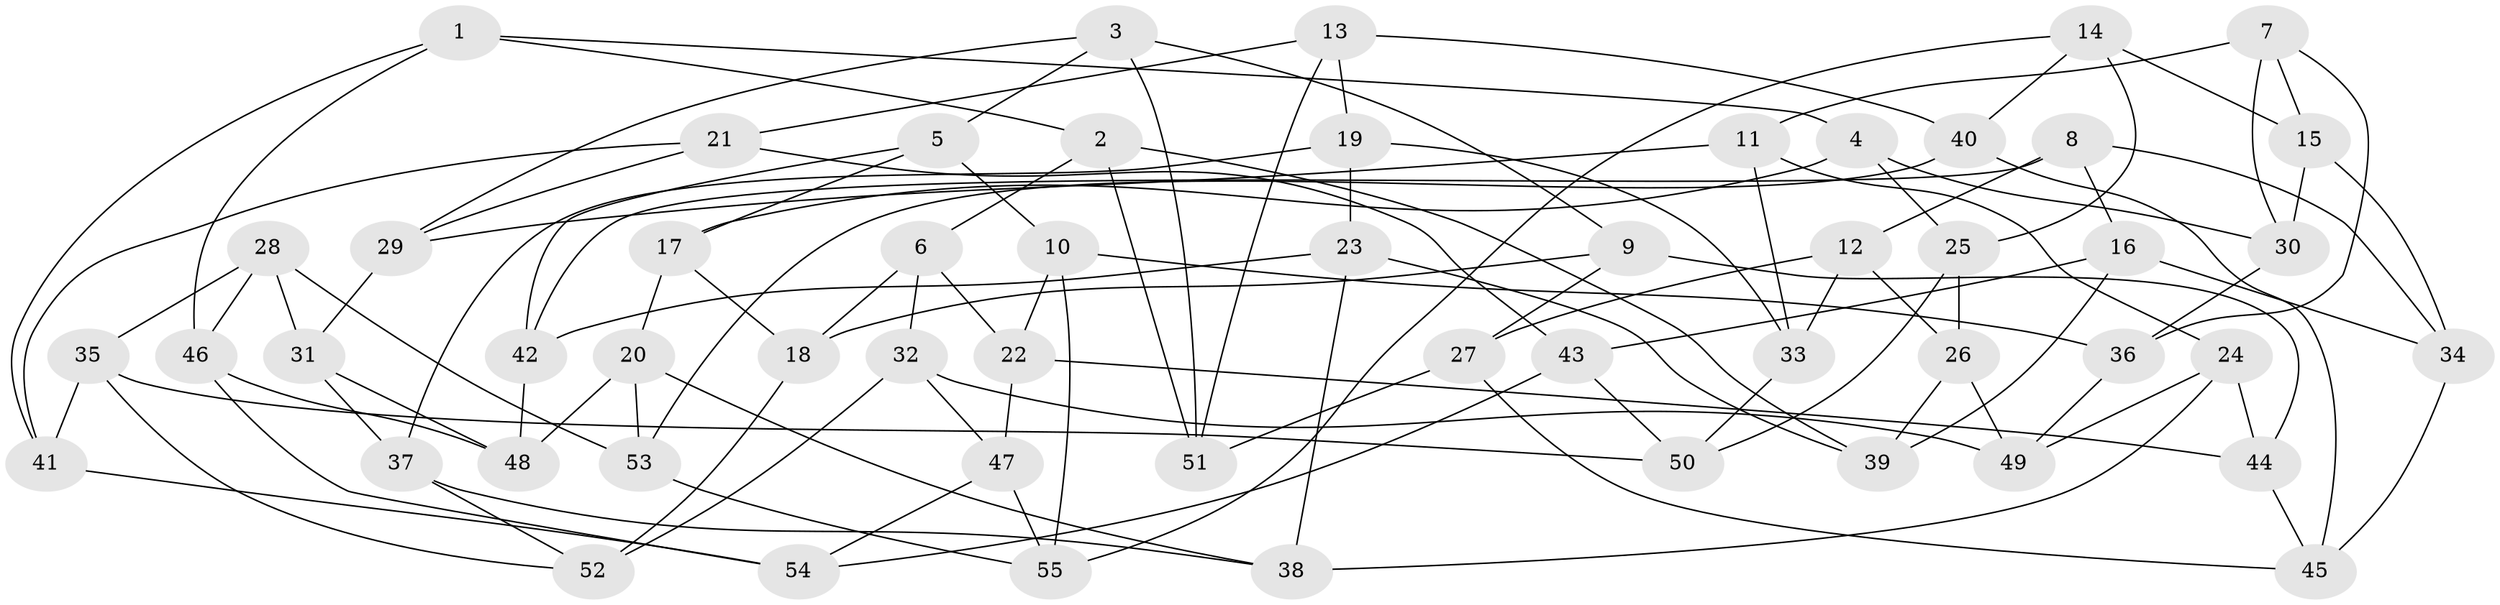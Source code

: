 // Generated by graph-tools (version 1.1) at 2025/11/02/27/25 16:11:48]
// undirected, 55 vertices, 110 edges
graph export_dot {
graph [start="1"]
  node [color=gray90,style=filled];
  1;
  2;
  3;
  4;
  5;
  6;
  7;
  8;
  9;
  10;
  11;
  12;
  13;
  14;
  15;
  16;
  17;
  18;
  19;
  20;
  21;
  22;
  23;
  24;
  25;
  26;
  27;
  28;
  29;
  30;
  31;
  32;
  33;
  34;
  35;
  36;
  37;
  38;
  39;
  40;
  41;
  42;
  43;
  44;
  45;
  46;
  47;
  48;
  49;
  50;
  51;
  52;
  53;
  54;
  55;
  1 -- 4;
  1 -- 46;
  1 -- 41;
  1 -- 2;
  2 -- 6;
  2 -- 39;
  2 -- 51;
  3 -- 9;
  3 -- 29;
  3 -- 5;
  3 -- 51;
  4 -- 17;
  4 -- 30;
  4 -- 25;
  5 -- 42;
  5 -- 10;
  5 -- 17;
  6 -- 32;
  6 -- 18;
  6 -- 22;
  7 -- 15;
  7 -- 36;
  7 -- 11;
  7 -- 30;
  8 -- 42;
  8 -- 12;
  8 -- 34;
  8 -- 16;
  9 -- 18;
  9 -- 44;
  9 -- 27;
  10 -- 55;
  10 -- 22;
  10 -- 36;
  11 -- 33;
  11 -- 24;
  11 -- 29;
  12 -- 26;
  12 -- 33;
  12 -- 27;
  13 -- 21;
  13 -- 51;
  13 -- 19;
  13 -- 40;
  14 -- 40;
  14 -- 25;
  14 -- 15;
  14 -- 55;
  15 -- 30;
  15 -- 34;
  16 -- 34;
  16 -- 39;
  16 -- 43;
  17 -- 18;
  17 -- 20;
  18 -- 52;
  19 -- 33;
  19 -- 37;
  19 -- 23;
  20 -- 53;
  20 -- 48;
  20 -- 38;
  21 -- 43;
  21 -- 41;
  21 -- 29;
  22 -- 47;
  22 -- 44;
  23 -- 38;
  23 -- 42;
  23 -- 39;
  24 -- 38;
  24 -- 44;
  24 -- 49;
  25 -- 26;
  25 -- 50;
  26 -- 39;
  26 -- 49;
  27 -- 51;
  27 -- 45;
  28 -- 31;
  28 -- 35;
  28 -- 46;
  28 -- 53;
  29 -- 31;
  30 -- 36;
  31 -- 48;
  31 -- 37;
  32 -- 49;
  32 -- 52;
  32 -- 47;
  33 -- 50;
  34 -- 45;
  35 -- 41;
  35 -- 52;
  35 -- 50;
  36 -- 49;
  37 -- 38;
  37 -- 52;
  40 -- 53;
  40 -- 45;
  41 -- 54;
  42 -- 48;
  43 -- 54;
  43 -- 50;
  44 -- 45;
  46 -- 54;
  46 -- 48;
  47 -- 55;
  47 -- 54;
  53 -- 55;
}
